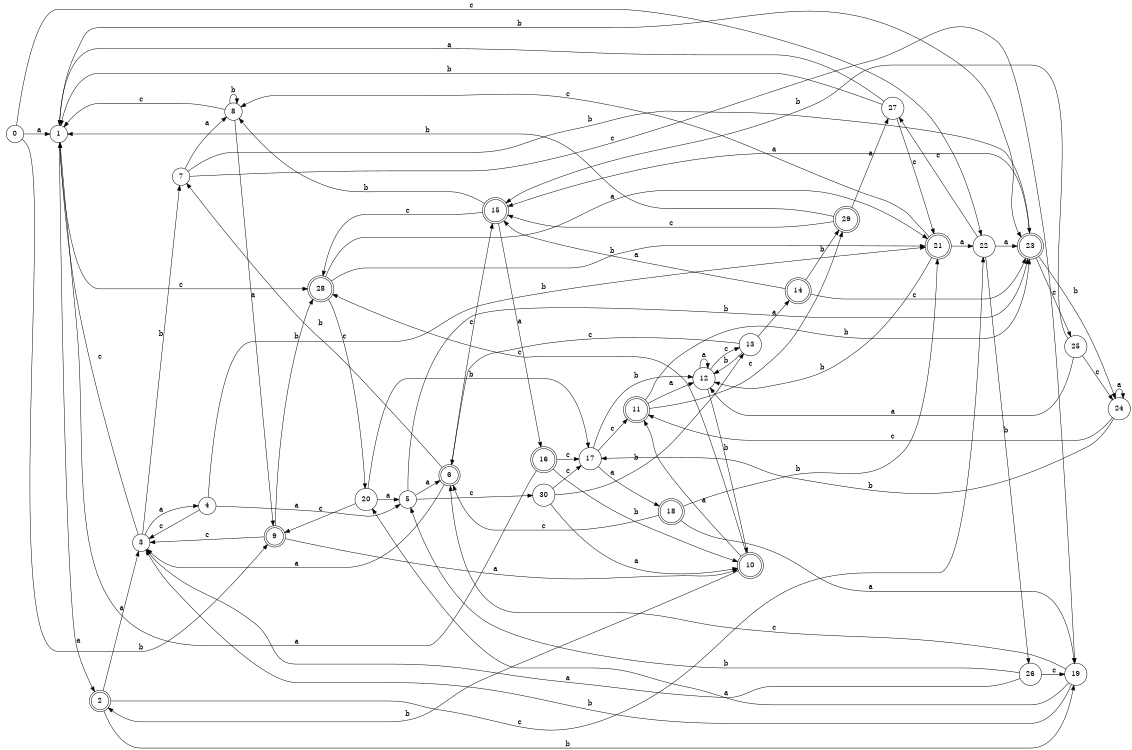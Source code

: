 digraph n25_2 {
__start0 [label="" shape="none"];

rankdir=LR;
size="8,5";

s0 [style="filled", color="black", fillcolor="white" shape="circle", label="0"];
s1 [style="filled", color="black", fillcolor="white" shape="circle", label="1"];
s2 [style="rounded,filled", color="black", fillcolor="white" shape="doublecircle", label="2"];
s3 [style="filled", color="black", fillcolor="white" shape="circle", label="3"];
s4 [style="filled", color="black", fillcolor="white" shape="circle", label="4"];
s5 [style="filled", color="black", fillcolor="white" shape="circle", label="5"];
s6 [style="rounded,filled", color="black", fillcolor="white" shape="doublecircle", label="6"];
s7 [style="filled", color="black", fillcolor="white" shape="circle", label="7"];
s8 [style="filled", color="black", fillcolor="white" shape="circle", label="8"];
s9 [style="rounded,filled", color="black", fillcolor="white" shape="doublecircle", label="9"];
s10 [style="rounded,filled", color="black", fillcolor="white" shape="doublecircle", label="10"];
s11 [style="rounded,filled", color="black", fillcolor="white" shape="doublecircle", label="11"];
s12 [style="filled", color="black", fillcolor="white" shape="circle", label="12"];
s13 [style="filled", color="black", fillcolor="white" shape="circle", label="13"];
s14 [style="rounded,filled", color="black", fillcolor="white" shape="doublecircle", label="14"];
s15 [style="rounded,filled", color="black", fillcolor="white" shape="doublecircle", label="15"];
s16 [style="rounded,filled", color="black", fillcolor="white" shape="doublecircle", label="16"];
s17 [style="filled", color="black", fillcolor="white" shape="circle", label="17"];
s18 [style="rounded,filled", color="black", fillcolor="white" shape="doublecircle", label="18"];
s19 [style="filled", color="black", fillcolor="white" shape="circle", label="19"];
s20 [style="filled", color="black", fillcolor="white" shape="circle", label="20"];
s21 [style="rounded,filled", color="black", fillcolor="white" shape="doublecircle", label="21"];
s22 [style="filled", color="black", fillcolor="white" shape="circle", label="22"];
s23 [style="rounded,filled", color="black", fillcolor="white" shape="doublecircle", label="23"];
s24 [style="filled", color="black", fillcolor="white" shape="circle", label="24"];
s25 [style="filled", color="black", fillcolor="white" shape="circle", label="25"];
s26 [style="filled", color="black", fillcolor="white" shape="circle", label="26"];
s27 [style="filled", color="black", fillcolor="white" shape="circle", label="27"];
s28 [style="rounded,filled", color="black", fillcolor="white" shape="doublecircle", label="28"];
s29 [style="rounded,filled", color="black", fillcolor="white" shape="doublecircle", label="29"];
s30 [style="filled", color="black", fillcolor="white" shape="circle", label="30"];
s0 -> s1 [label="a"];
s0 -> s9 [label="b"];
s0 -> s22 [label="c"];
s1 -> s2 [label="a"];
s1 -> s23 [label="b"];
s1 -> s28 [label="c"];
s2 -> s3 [label="a"];
s2 -> s19 [label="b"];
s2 -> s22 [label="c"];
s3 -> s4 [label="a"];
s3 -> s7 [label="b"];
s3 -> s1 [label="c"];
s4 -> s5 [label="a"];
s4 -> s21 [label="b"];
s4 -> s3 [label="c"];
s5 -> s6 [label="a"];
s5 -> s23 [label="b"];
s5 -> s30 [label="c"];
s6 -> s3 [label="a"];
s6 -> s7 [label="b"];
s6 -> s15 [label="c"];
s7 -> s8 [label="a"];
s7 -> s23 [label="b"];
s7 -> s19 [label="c"];
s8 -> s9 [label="a"];
s8 -> s8 [label="b"];
s8 -> s1 [label="c"];
s9 -> s10 [label="a"];
s9 -> s28 [label="b"];
s9 -> s3 [label="c"];
s10 -> s11 [label="a"];
s10 -> s2 [label="b"];
s10 -> s28 [label="c"];
s11 -> s12 [label="a"];
s11 -> s23 [label="b"];
s11 -> s29 [label="c"];
s12 -> s12 [label="a"];
s12 -> s10 [label="b"];
s12 -> s13 [label="c"];
s13 -> s14 [label="a"];
s13 -> s12 [label="b"];
s13 -> s6 [label="c"];
s14 -> s15 [label="a"];
s14 -> s29 [label="b"];
s14 -> s23 [label="c"];
s15 -> s16 [label="a"];
s15 -> s8 [label="b"];
s15 -> s28 [label="c"];
s16 -> s1 [label="a"];
s16 -> s10 [label="b"];
s16 -> s17 [label="c"];
s17 -> s18 [label="a"];
s17 -> s12 [label="b"];
s17 -> s11 [label="c"];
s18 -> s19 [label="a"];
s18 -> s21 [label="b"];
s18 -> s6 [label="c"];
s19 -> s20 [label="a"];
s19 -> s3 [label="b"];
s19 -> s6 [label="c"];
s20 -> s5 [label="a"];
s20 -> s17 [label="b"];
s20 -> s9 [label="c"];
s21 -> s22 [label="a"];
s21 -> s12 [label="b"];
s21 -> s8 [label="c"];
s22 -> s23 [label="a"];
s22 -> s26 [label="b"];
s22 -> s27 [label="c"];
s23 -> s15 [label="a"];
s23 -> s24 [label="b"];
s23 -> s25 [label="c"];
s24 -> s24 [label="a"];
s24 -> s17 [label="b"];
s24 -> s11 [label="c"];
s25 -> s12 [label="a"];
s25 -> s15 [label="b"];
s25 -> s24 [label="c"];
s26 -> s3 [label="a"];
s26 -> s5 [label="b"];
s26 -> s19 [label="c"];
s27 -> s1 [label="a"];
s27 -> s1 [label="b"];
s27 -> s21 [label="c"];
s28 -> s21 [label="a"];
s28 -> s21 [label="b"];
s28 -> s20 [label="c"];
s29 -> s27 [label="a"];
s29 -> s1 [label="b"];
s29 -> s15 [label="c"];
s30 -> s10 [label="a"];
s30 -> s13 [label="b"];
s30 -> s17 [label="c"];

}